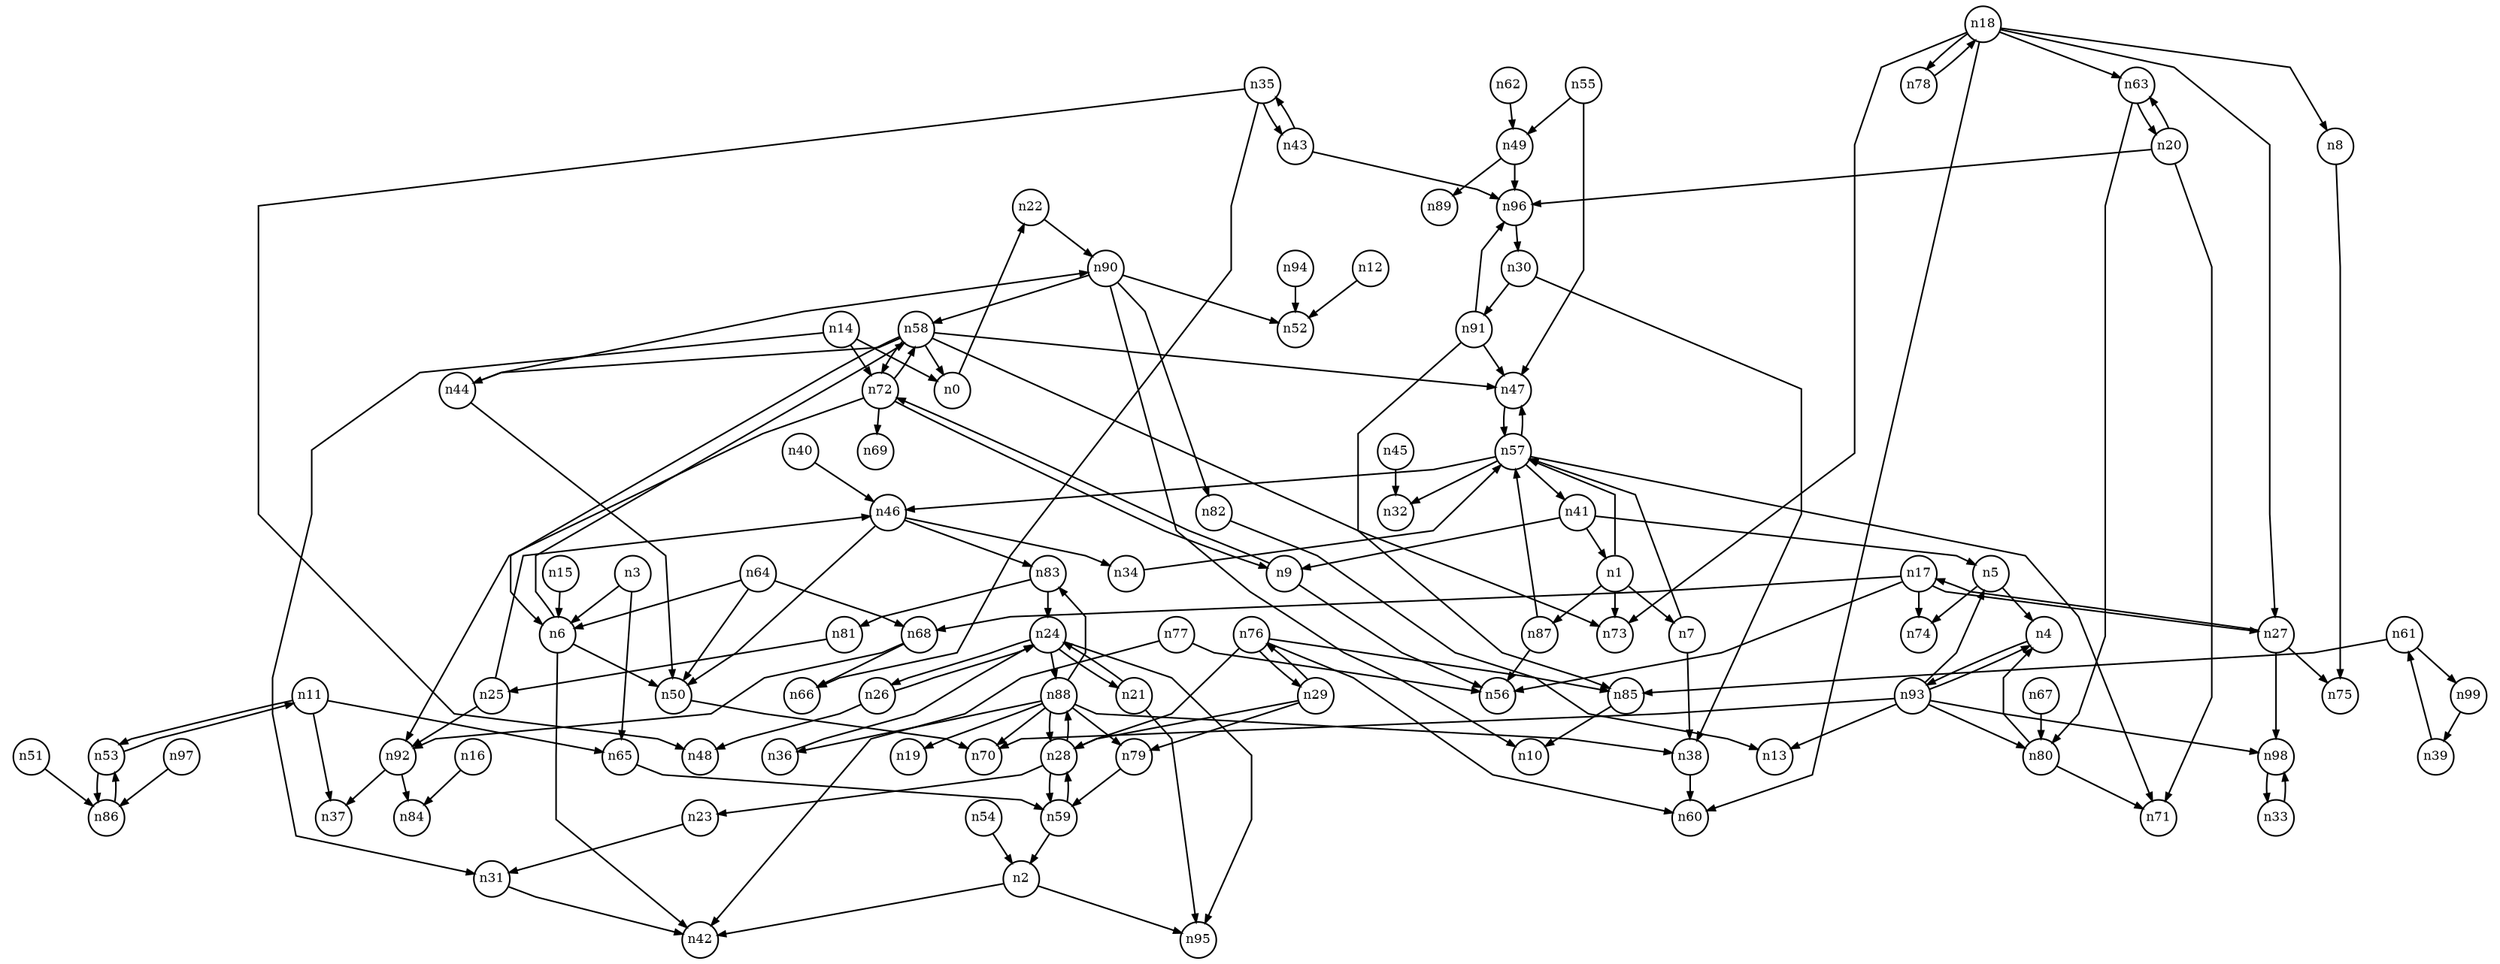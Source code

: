 digraph G{
splines=polyline;
ranksep=0.22;
nodesep=0.22;
nodesize=0.32;
fontsize=8
edge [arrowsize=0.5]
node [fontsize=8 shape=circle width=0.32 fixedsize=shape];

n22 -> n90
n0 -> n22
n7 -> n38
n7 -> n57
n1 -> n7
n1 -> n73
n1 -> n87
n1 -> n57
n87 -> n56
n87 -> n57
n2 -> n42
n2 -> n95
n6 -> n42
n6 -> n50
n6 -> n58
n3 -> n6
n3 -> n65
n65 -> n59
n93 -> n5
n93 -> n13
n93 -> n70
n93 -> n80
n93 -> n98
n93 -> n4
n4 -> n93
n5 -> n74
n5 -> n4
n50 -> n70
n38 -> n60
n8 -> n75
n9 -> n56
n9 -> n72
n11 -> n37
n11 -> n65
n11 -> n53
n12 -> n52
n14 -> n0
n14 -> n31
n14 -> n72
n31 -> n42
n72 -> n9
n72 -> n69
n72 -> n92
n72 -> n58
n15 -> n6
n16 -> n84
n27 -> n75
n27 -> n98
n27 -> n17
n17 -> n27
n17 -> n56
n17 -> n68
n17 -> n74
n68 -> n66
n68 -> n92
n18 -> n8
n18 -> n27
n18 -> n60
n18 -> n63
n18 -> n73
n18 -> n78
n63 -> n20
n63 -> n80
n78 -> n18
n20 -> n71
n20 -> n96
n20 -> n63
n96 -> n30
n24 -> n26
n24 -> n88
n24 -> n95
n24 -> n21
n21 -> n24
n21 -> n95
n23 -> n31
n26 -> n48
n26 -> n24
n88 -> n19
n88 -> n28
n88 -> n36
n88 -> n38
n88 -> n70
n88 -> n79
n88 -> n83
n46 -> n34
n46 -> n50
n46 -> n83
n25 -> n46
n25 -> n92
n92 -> n37
n92 -> n84
n98 -> n33
n28 -> n23
n28 -> n59
n28 -> n88
n59 -> n2
n59 -> n28
n29 -> n28
n29 -> n76
n29 -> n79
n76 -> n28
n76 -> n60
n76 -> n85
n76 -> n29
n79 -> n59
n30 -> n38
n30 -> n91
n91 -> n47
n91 -> n85
n91 -> n96
n33 -> n98
n35 -> n48
n35 -> n66
n35 -> n43
n40 -> n46
n41 -> n1
n41 -> n5
n41 -> n9
n43 -> n35
n43 -> n96
n44 -> n50
n44 -> n90
n45 -> n32
n34 -> n57
n83 -> n81
n83 -> n24
n49 -> n89
n49 -> n96
n86 -> n53
n51 -> n86
n53 -> n11
n53 -> n86
n54 -> n2
n47 -> n57
n55 -> n47
n55 -> n49
n57 -> n32
n57 -> n41
n57 -> n46
n57 -> n47
n57 -> n71
n58 -> n0
n58 -> n6
n58 -> n44
n58 -> n47
n58 -> n72
n58 -> n73
n85 -> n10
n61 -> n85
n61 -> n99
n99 -> n39
n62 -> n49
n80 -> n71
n80 -> n4
n64 -> n6
n64 -> n50
n64 -> n68
n67 -> n80
n77 -> n42
n77 -> n56
n82 -> n13
n81 -> n25
n36 -> n24
n90 -> n10
n90 -> n52
n90 -> n58
n90 -> n82
n94 -> n52
n97 -> n86
n39 -> n61
}
